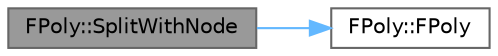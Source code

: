 digraph "FPoly::SplitWithNode"
{
 // INTERACTIVE_SVG=YES
 // LATEX_PDF_SIZE
  bgcolor="transparent";
  edge [fontname=Helvetica,fontsize=10,labelfontname=Helvetica,labelfontsize=10];
  node [fontname=Helvetica,fontsize=10,shape=box,height=0.2,width=0.4];
  rankdir="LR";
  Node1 [id="Node000001",label="FPoly::SplitWithNode",height=0.2,width=0.4,color="gray40", fillcolor="grey60", style="filled", fontcolor="black",tooltip="Split with a Bsp node."];
  Node1 -> Node2 [id="edge1_Node000001_Node000002",color="steelblue1",style="solid",tooltip=" "];
  Node2 [id="Node000002",label="FPoly::FPoly",height=0.2,width=0.4,color="grey40", fillcolor="white", style="filled",URL="$dd/dbb/classFPoly.html#ae710b4d2f15ae8b4f28a15775c7a2931",tooltip="Constructor, initializing all member variables."];
}
